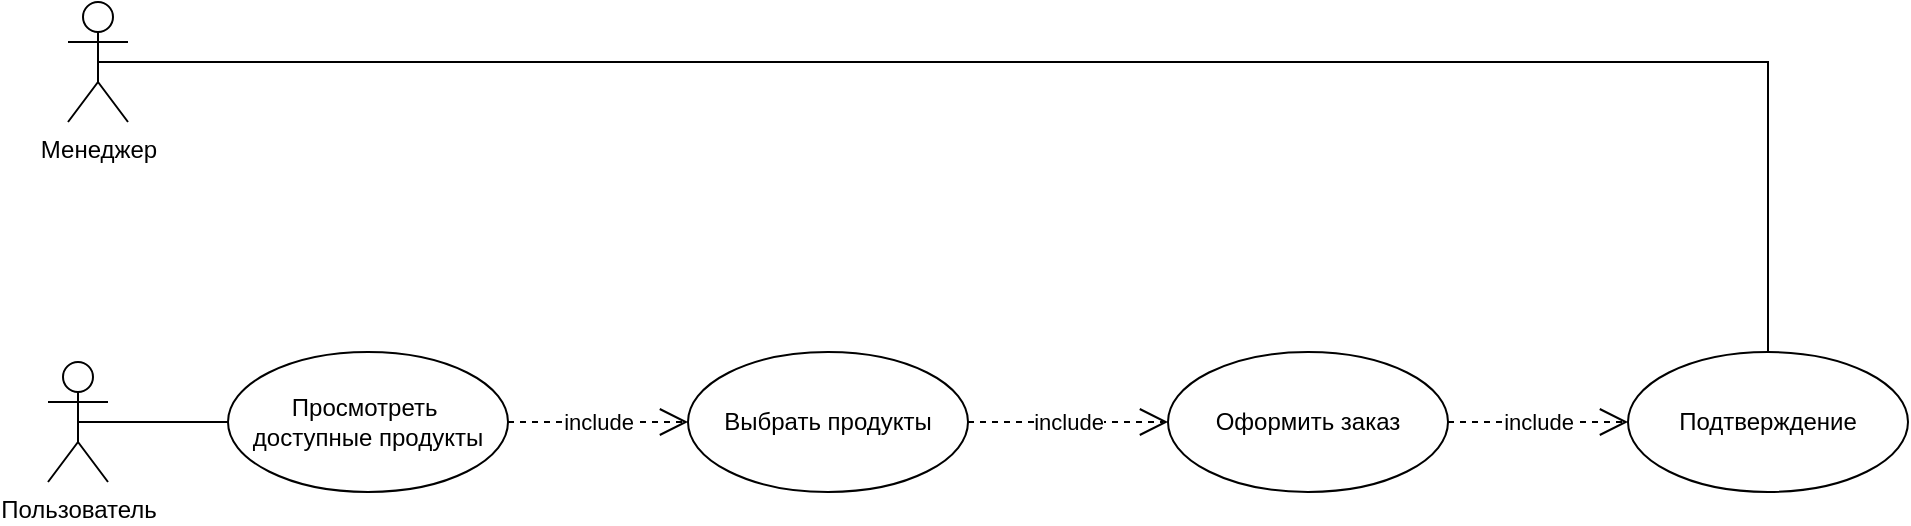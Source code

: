 <mxfile version="27.0.3">
  <diagram name="Page-1" id="ZDCLu-y56aeZgeWTM7MD">
    <mxGraphModel dx="2066" dy="1184" grid="0" gridSize="10" guides="1" tooltips="1" connect="1" arrows="1" fold="1" page="0" pageScale="1" pageWidth="827" pageHeight="1169" math="0" shadow="0">
      <root>
        <mxCell id="0" />
        <mxCell id="1" parent="0" />
        <mxCell id="xcm80XLx0kcgi8CTV2tB-6" style="edgeStyle=orthogonalEdgeStyle;rounded=0;orthogonalLoop=1;jettySize=auto;html=1;exitX=0.5;exitY=0.5;exitDx=0;exitDy=0;exitPerimeter=0;entryX=0;entryY=0.5;entryDx=0;entryDy=0;endArrow=none;endFill=0;" parent="1" source="xcm80XLx0kcgi8CTV2tB-1" target="xcm80XLx0kcgi8CTV2tB-2" edge="1">
          <mxGeometry relative="1" as="geometry" />
        </mxCell>
        <mxCell id="xcm80XLx0kcgi8CTV2tB-1" value="Пользователь" style="shape=umlActor;html=1;verticalLabelPosition=bottom;verticalAlign=top;align=center;" parent="1" vertex="1">
          <mxGeometry x="200" y="370" width="30" height="60" as="geometry" />
        </mxCell>
        <mxCell id="xcm80XLx0kcgi8CTV2tB-2" value="Просмотреть&amp;nbsp;&lt;div&gt;доступные продукты&lt;/div&gt;" style="ellipse;whiteSpace=wrap;html=1;" parent="1" vertex="1">
          <mxGeometry x="290" y="365" width="140" height="70" as="geometry" />
        </mxCell>
        <mxCell id="xcm80XLx0kcgi8CTV2tB-3" value="Выбрать продукты" style="ellipse;whiteSpace=wrap;html=1;" parent="1" vertex="1">
          <mxGeometry x="520" y="365" width="140" height="70" as="geometry" />
        </mxCell>
        <mxCell id="xcm80XLx0kcgi8CTV2tB-4" value="Оформить заказ" style="ellipse;whiteSpace=wrap;html=1;" parent="1" vertex="1">
          <mxGeometry x="760" y="365" width="140" height="70" as="geometry" />
        </mxCell>
        <mxCell id="xcm80XLx0kcgi8CTV2tB-5" value="Подтверждение" style="ellipse;whiteSpace=wrap;html=1;" parent="1" vertex="1">
          <mxGeometry x="990" y="365" width="140" height="70" as="geometry" />
        </mxCell>
        <mxCell id="xcm80XLx0kcgi8CTV2tB-9" value="include" style="endArrow=open;endSize=12;dashed=1;html=1;rounded=0;exitX=1;exitY=0.5;exitDx=0;exitDy=0;entryX=0;entryY=0.5;entryDx=0;entryDy=0;" parent="1" source="xcm80XLx0kcgi8CTV2tB-2" target="xcm80XLx0kcgi8CTV2tB-3" edge="1">
          <mxGeometry width="160" relative="1" as="geometry">
            <mxPoint x="440" y="330" as="sourcePoint" />
            <mxPoint x="600" y="330" as="targetPoint" />
          </mxGeometry>
        </mxCell>
        <mxCell id="xcm80XLx0kcgi8CTV2tB-10" value="include" style="endArrow=open;endSize=12;dashed=1;html=1;rounded=0;exitX=1;exitY=0.5;exitDx=0;exitDy=0;entryX=0;entryY=0.5;entryDx=0;entryDy=0;" parent="1" source="xcm80XLx0kcgi8CTV2tB-3" target="xcm80XLx0kcgi8CTV2tB-4" edge="1">
          <mxGeometry width="160" relative="1" as="geometry">
            <mxPoint x="700" y="282" as="sourcePoint" />
            <mxPoint x="790" y="280" as="targetPoint" />
          </mxGeometry>
        </mxCell>
        <mxCell id="xcm80XLx0kcgi8CTV2tB-11" value="include" style="endArrow=open;endSize=12;dashed=1;html=1;rounded=0;exitX=1;exitY=0.5;exitDx=0;exitDy=0;entryX=0;entryY=0.5;entryDx=0;entryDy=0;" parent="1" source="xcm80XLx0kcgi8CTV2tB-4" target="xcm80XLx0kcgi8CTV2tB-5" edge="1">
          <mxGeometry width="160" relative="1" as="geometry">
            <mxPoint x="930" y="452" as="sourcePoint" />
            <mxPoint x="1020" y="450" as="targetPoint" />
          </mxGeometry>
        </mxCell>
        <mxCell id="xcm80XLx0kcgi8CTV2tB-13" style="edgeStyle=orthogonalEdgeStyle;rounded=0;orthogonalLoop=1;jettySize=auto;html=1;exitX=0.5;exitY=0.5;exitDx=0;exitDy=0;exitPerimeter=0;entryX=0.5;entryY=0;entryDx=0;entryDy=0;endArrow=none;endFill=0;" parent="1" source="xcm80XLx0kcgi8CTV2tB-12" target="xcm80XLx0kcgi8CTV2tB-5" edge="1">
          <mxGeometry relative="1" as="geometry" />
        </mxCell>
        <mxCell id="xcm80XLx0kcgi8CTV2tB-12" value="Менеджер" style="shape=umlActor;html=1;verticalLabelPosition=bottom;verticalAlign=top;align=center;" parent="1" vertex="1">
          <mxGeometry x="210" y="190" width="30" height="60" as="geometry" />
        </mxCell>
      </root>
    </mxGraphModel>
  </diagram>
</mxfile>
